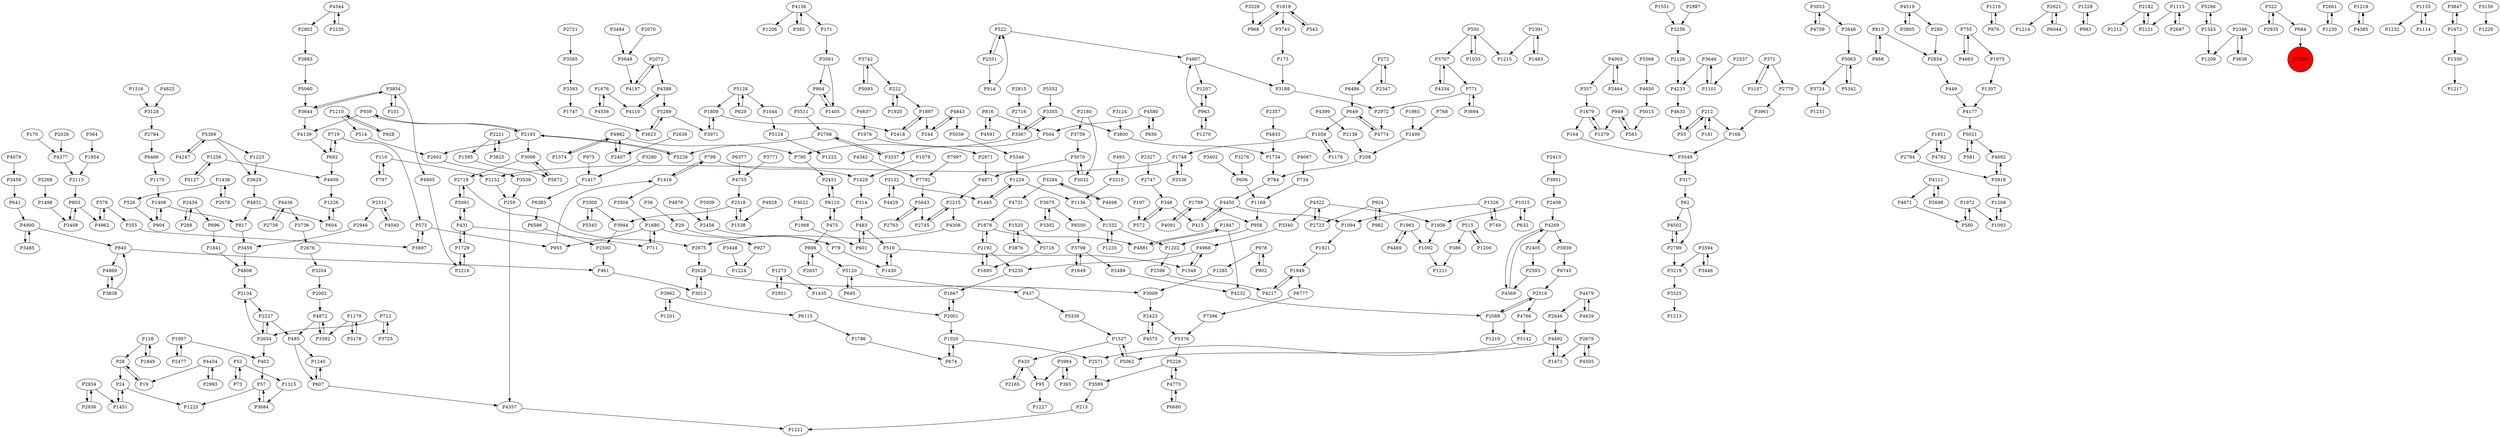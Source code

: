 digraph {
	P1748 -> P2152
	P4067 -> P734
	P1498 -> P3408
	P1921 -> P1949
	P2971 -> P4871
	P2215 -> P2745
	P168 -> P3549
	P3053 -> P4759
	P1256 -> P5127
	P3188 -> P2972
	P1315 -> P3684
	P4436 -> P2739
	P5062 -> P1527
	P3294 -> P4498
	P5142 -> P2571
	P4962 -> P378
	P6110 -> P475
	P2802 -> P3883
	P1007 -> P2477
	P6680 -> P4773
	P355 -> P3697
	P982 -> P924
	P4436 -> P3736
	P1975 -> P1307
	P1819 -> P3743
	P504 -> P3337
	P864 -> P5511
	P4575 -> P2423
	P4663 -> P755
	P4342 -> P7792
	P3594 -> P3219
	P2327 -> P2747
	P939 -> P2193
	P2946 -> P3459
	P975 -> P1417
	P3525 -> P1213
	P1240 -> P607
	P181 -> P212
	P1007 -> P402
	P2602 -> P3538
	P604 -> P1226
	P6486 -> P649
	P357 -> P1679
	P4502 -> P2799
	P1747 -> P3623
	P2657 -> P898
	P2088 -> P2516
	P3838 -> P840
	P4197 -> P2072
	P2002 -> P4872
	P1729 -> P2216
	P840 -> P461
	P515 -> P386
	P2192 -> P3230
	P2654 -> P2134
	P1574 -> P4982
	P1436 -> P526
	P1676 -> P4556
	P3648 -> P4197
	P1949 -> P4217
	P4825 -> P3128
	P5128 -> P1809
	P6110 -> P2451
	P4871 -> P2215
	P2134 -> P2227
	P2072 -> P4197
	P52 -> P1315
	P4377 -> P2113
	P5289 -> P3623
	P4544 -> P2802
	P364 -> P1954
	P5376 -> P5228
	P2763 -> P5643
	P2477 -> P1007
	P3302 -> P3675
	P4232 -> P2088
	P3883 -> P5060
	P816 -> P4591
	P1408 -> P904
	P5128 -> P1044
	P601 -> P483
	P1092 -> P1211
	P6777 -> P7396
	P4968 -> P3230
	P3646 -> P4233
	P1179 -> P3392
	P5643 -> P2745
	P1216 -> P976
	P3464 -> P4003
	P128 -> P28
	P607 -> P4357
	P1809 -> P2418
	P420 -> P2165
	P2993 -> P4454
	P2621 -> P1214
	P2227 -> P2654
	P1200 -> P515
	P4843 -> P5059
	P2934 -> P2936
	P1228 -> P983
	P6745 -> P2516
	P4833 -> P1734
	P3098 -> P2718
	P1897 -> P2418
	P2221 -> P1595
	P898 -> P2657
	P4872 -> P485
	P1235 -> P1332
	P6044 -> P2621
	P1551 -> P3256
	P712 -> P2654
	P1963 -> P4469
	P5093 -> P3742
	P2423 -> P5376
	P696 -> P1841
	P3504 -> P1680
	P2182 -> P2121
	P5060 -> P3644
	P1416 -> P3504
	P2423 -> P4575
	P5266 -> P1543
	P755 -> P1975
	P483 -> P601
	P2346 -> P3638
	P4217 -> P1949
	P5120 -> P437
	P3951 -> P2408
	P1897 -> P244
	P719 -> P573
	P1044 -> P5124
	P4556 -> P1676
	P128 -> P1849
	P2516 -> P4766
	P3589 -> P213
	P1020 -> P674
	P914 -> P522
	P449 -> P4177
	P1273 -> P1435
	P2456 -> P79
	P5021 -> P581
	P3644 -> P3954
	P4773 -> P6680
	P4637 -> P1976
	P1956 -> P1092
	P3458 -> P641
	P2227 -> P485
	P3707 -> P771
	P378 -> P4962
	P888 -> P813
	P4831 -> P817
	P2511 -> P4040
	P62 -> P2799
	P461 -> P3013
	P955 -> P1416
	P1734 -> P784
	P5568 -> P4650
	P1851 -> P2794
	P2621 -> P6044
	P1256 -> P4609
	P5716 -> P1695
	P95 -> P1227
	P4269 -> P4569
	P4650 -> P5015
	P2026 -> P4377
	P208 -> P784
	P5063 -> P3724
	P2193 -> P2602
	P2934 -> P1451
	P1729 -> P431
	P437 -> P5338
	P7997 -> P7792
	P4633 -> P55
	P1058 -> P1748
	P684 -> P1205
	P784 -> P4450
	P5226 -> P2193
	P2268 -> P1498
	P2798 -> P5226
	P3337 -> P2798
	P2799 -> P3219
	P816 -> P504
	P1680 -> P711
	P3013 -> P2628
	P272 -> P6486
	P101 -> P3954
	P4544 -> P2235
	P3742 -> P5093
	P949 -> P583
	P1548 -> P4968
	P24 -> P1225
	P2739 -> P4436
	P36 -> P29
	P5021 -> P4692
	P52 -> P73
	P1316 -> P3128
	P4692 -> P3918
	P1786 -> P674
	P2798 -> P3337
	P4766 -> P5142
	P1963 -> P1092
	P2661 -> P1230
	P2001 -> P1020
	P3961 -> P168
	P1527 -> P5062
	P4492 -> P1471
	P413 -> P4450
	P5124 -> P1222
	P1179 -> P3178
	P5511 -> P2798
	P3484 -> P3648
	P1223 -> P3629
	P4498 -> P3294
	P3962 -> P1201
	P3022 -> P1068
	P1543 -> P1209
	P3800 -> P1734
	P2551 -> P522
	P1849 -> P128
	P3053 -> P2648
	P4454 -> P2993
	P4831 -> P604
	P6500 -> P3798
	P2182 -> P1212
	P5059 -> P5346
	P649 -> P1058
	P3594 -> P3446
	P4843 -> P244
	P3697 -> P573
	P924 -> P982
	P2935 -> P322
	P3838 -> P4869
	P2346 -> P1209
	P3984 -> P365
	P244 -> P4843
	P3124 -> P3800
	P1676 -> P4110
	P371 -> P2770
	P3355 -> P3367
	P583 -> P949
	P798 -> P1416
	P1230 -> P2661
	P3393 -> P1747
	P1527 -> P420
	P902 -> P978
	P1680 -> P955
	P2408 -> P4269
	P322 -> P2935
	P1435 -> P2001
	P3805 -> P4519
	P649 -> P4774
	P5552 -> P3355
	P4388 -> P5289
	P3256 -> P2126
	P606 -> P1169
	P1332 -> P1202
	P1405 -> P864
	P522 -> P4907
	P2192 -> P1878
	P771 -> P2972
	P3798 -> P2489
	P580 -> P1972
	P5091 -> P2718
	P515 -> P1200
	P5228 -> P4773
	P4269 -> P5939
	P288 -> P2434
	P712 -> P3725
	P1429 -> P314
	P2571 -> P3589
	P1107 -> P371
	P5228 -> P3589
	P840 -> P4869
	P2518 -> P3944
	P4388 -> P4110
	P1430 -> P510
	P2180 -> P3759
	P1218 -> P4385
	P2413 -> P3951
	P3536 -> P1748
	P6383 -> P6586
	P1965 -> P2499
	P3918 -> P1208
	P1094 -> P1921
	P2193 -> P3098
	P2113 -> P803
	P2936 -> P2934
	P171 -> P3561
	P3448 -> P1224
	P3638 -> P2346
	P1155 -> P1232
	P798 -> P1429
	P1136 -> P1332
	P963 -> P4907
	P797 -> P110
	P62 -> P4502
	P2593 -> P4569
	P5015 -> P583
	P692 -> P4609
	P5389 -> P1223
	P1078 -> P1429
	P3954 -> P101
	P392 -> P4156
	P2072 -> P4388
	P924 -> P2723
	P2747 -> P348
	P4609 -> P1226
	P958 -> P1202
	P3684 -> P57
	P3847 -> P1672
	P3724 -> P1231
	P550 -> P1215
	P371 -> P1107
	P1533 -> P5716
	P1445 -> P1229
	P4872 -> P3392
	P1819 -> P968
	P1920 -> P222
	P1113 -> P2121
	P485 -> P607
	P6586 -> P2500
	P4869 -> P3838
	P3132 -> P4429
	P2451 -> P6110
	P348 -> P572
	P755 -> P4663
	P5342 -> P5063
	P1207 -> P963
	P475 -> P6110
	P2654 -> P2227
	P485 -> P1240
	P5643 -> P2763
	P2489 -> P4232
	P692 -> P719
	P420 -> P95
	P572 -> P348
	P550 -> P1033
	P3954 -> P3644
	P1954 -> P2113
	P3944 -> P2500
	P4003 -> P3464
	P695 -> P5120
	P4881 -> P1847
	P2646 -> P4492
	P1202 -> P2598
	P1679 -> P1279
	P1667 -> P2001
	P3736 -> P2676
	P4040 -> P2511
	P3408 -> P803
	P3032 -> P3070
	P1058 -> P1176
	P79 -> P1430
	P3367 -> P3355
	P543 -> P1819
	P3340 -> P4968
	P164 -> P3549
	P2215 -> P4308
	P3971 -> P1809
	P2987 -> P3256
	P1208 -> P1093
	P607 -> P1240
	P3984 -> P95
	P5063 -> P5342
	P348 -> P413
	P4003 -> P357
	P963 -> P1207
	P4429 -> P3132
	P1851 -> P4762
	P1847 -> P4881
	P1229 -> P1445
	P2511 -> P2946
	P4322 -> P3340
	P4774 -> P649
	P3771 -> P4755
	P2088 -> P1219
	P1020 -> P2571
	P2854 -> P449
	P3219 -> P3525
	P4454 -> P19
	P1799 -> P958
	P2718 -> P2675
	P4479 -> P2646
	P5346 -> P1229
	P3392 -> P4872
	P510 -> P1548
	P2216 -> P1729
	P2598 -> P4217
	P197 -> P572
	P2391 -> P1483
	P4334 -> P3707
	P386 -> P1211
	P573 -> P955
	P4976 -> P2456
	P2434 -> P696
	P3315 -> P1136
	P431 -> P1729
	P3798 -> P1649
	P1015 -> P1956
	P2676 -> P3204
	P1748 -> P3536
	P1649 -> P3798
	P5939 -> P6745
	P2500 -> P461
	P4982 -> P2407
	P29 -> P79
	P5127 -> P1256
	P2551 -> P914
	P1068 -> P601
	P813 -> P2854
	P2516 -> P2088
	P3204 -> P2002
	P110 -> P2152
	P4755 -> P2518
	P3230 -> P1667
	P1101 -> P3646
	P4177 -> P5021
	P280 -> P2854
	P1015 -> P632
	P1949 -> P6777
	P1326 -> P749
	P5389 -> P4247
	P1672 -> P3847
	P4762 -> P1851
	P4982 -> P1574
	P1170 -> P1408
	P2639 -> P2407
	P1538 -> P2518
	P2718 -> P5091
	P4900 -> P840
	P57 -> P1225
	P734 -> P1169
	P1326 -> P1094
	P2193 -> P939
	P1847 -> P4232
	P1543 -> P5266
	P1595 -> P5672
	P522 -> P2551
	P1451 -> P24
	P6466 -> P1170
	P2799 -> P4502
	P1176 -> P1058
	P28 -> P19
	P402 -> P57
	P629 -> P5128
	P2679 -> P4505
	P213 -> P1221
	P4111 -> P2698
	P3954 -> P4905
	P1226 -> P604
	P3150 -> P1220
	P1695 -> P2192
	P1878 -> P2192
	P314 -> P483
	P6115 -> P1786
	P3528 -> P968
	P322 -> P684
	P1416 -> P798
	P4091 -> P1799
	P2951 -> P1273
	P573 -> P3697
	P3294 -> P4721
	P3485 -> P4900
	P768 -> P2499
	P2687 -> P1113
	P2499 -> P208
	P2192 -> P1695
	P5338 -> P1527
	P2180 -> P3032
	P2698 -> P4111
	P4580 -> P504
	P526 -> P904
	P2537 -> P1101
	P7396 -> P5376
	P1483 -> P2391
	P978 -> P902
	P2648 -> P5063
	P4759 -> P3053
	P3070 -> P4871
	P3743 -> P173
	P978 -> P1285
	P4773 -> P5228
	P5289 -> P3971
	P3675 -> P3302
	P4450 -> P413
	P2405 -> P2593
	P1114 -> P1155
	P2221 -> P3825
	P1033 -> P550
	P3459 -> P4808
	P1436 -> P2678
	P3707 -> P4334
	P4905 -> P2216
	P4079 -> P3458
	P3962 -> P6115
	P817 -> P3459
	P581 -> P5021
	P3300 -> P5345
	P1201 -> P3962
	P1332 -> P1235
	P864 -> P1405
	P4322 -> P2723
	P4110 -> P4388
	P939 -> P4139
	P28 -> P24
	P656 -> P4580
	P3742 -> P222
	P4907 -> P1207
	P4156 -> P392
	P493 -> P3315
	P510 -> P1430
	P3825 -> P2221
	P1229 -> P1136
	P4156 -> P1206
	P4519 -> P3805
	P2001 -> P1667
	P3694 -> P771
	P3561 -> P1405
	P1169 -> P958
	P5120 -> P695
	P4322 -> P1956
	P898 -> P5120
	P927 -> P1224
	P983 -> P1228
	P2138 -> P208
	P19 -> P28
	P1533 -> P3876
	P1878 -> P4881
	P475 -> P898
	P1408 -> P817
	P2972 -> P4774
	P212 -> P181
	P3098 -> P5672
	P2152 -> P259
	P949 -> P1279
	P4591 -> P816
	P514 -> P2602
	P1285 -> P3009
	P1210 -> P514
	P4399 -> P2138
	P2716 -> P3367
	P222 -> P1897
	P2679 -> P1471
	P3644 -> P4139
	P170 -> P4377
	P3402 -> P606
	P110 -> P797
	P4247 -> P5389
	P813 -> P888
	P1976 -> P2971
	P3276 -> P606
	P431 -> P711
	P4808 -> P2134
	P2723 -> P4322
	P1799 -> P4091
	P5389 -> P3629
	P1679 -> P164
	P4519 -> P280
	P3561 -> P864
	P4269 -> P2405
	P3367 -> P790
	P963 -> P1270
	P1972 -> P580
	P790 -> P2451
	P4721 -> P1878
	P317 -> P62
	P1270 -> P963
	P749 -> P1326
	P2721 -> P3565
	P1841 -> P4808
	P4907 -> P3188
	P4505 -> P2679
	P2678 -> P1436
	P5009 -> P2456
	P1279 -> P1679
	P2418 -> P1897
	P3132 -> P1445
	P4928 -> P1538
	P1819 -> P543
	P173 -> P3188
	P73 -> P52
	P1093 -> P1208
	P5091 -> P431
	P2193 -> P5226
	P2784 -> P6466
	P3128 -> P2784
	P3876 -> P1533
	P3009 -> P2423
	P4671 -> P580
	P2628 -> P3013
	P803 -> P3408
	P24 -> P1451
	P483 -> P510
	P2391 -> P1215
	P4569 -> P4269
	P968 -> P1819
	P2407 -> P4982
	P2070 -> P3648
	P7792 -> P5643
	P222 -> P1920
	P272 -> P2347
	P3623 -> P5289
	P4492 -> P5062
	P3355 -> P3800
	P3280 -> P1417
	P365 -> P3984
	P1273 -> P2951
	P3070 -> P3032
	P803 -> P4962
	P4982 -> P790
	P4111 -> P4671
	P1155 -> P1114
	P1210 -> P928
	P1113 -> P2687
	P1972 -> P1093
	P2347 -> P272
	P2815 -> P2716
	P4639 -> P4479
	P771 -> P3694
	P57 -> P3684
	P4357 -> P1221
	P1471 -> P4492
	P4450 -> P1094
	P3446 -> P3594
	P1417 -> P6383
	P212 -> P55
	P4139 -> P692
	P719 -> P692
	P4479 -> P4639
	P5128 -> P629
	P976 -> P1216
	P2434 -> P288
	P6377 -> P4755
	P2654 -> P402
	P2770 -> P3961
	P3759 -> P3070
	P3725 -> P712
	P2518 -> P1538
	P2235 -> P4544
	P4900 -> P3485
	P2745 -> P2215
	P259 -> P4357
	P431 -> P5091
	P2126 -> P4233
	P3675 -> P6500
	P4968 -> P1548
	P3565 -> P3393
	P4156 -> P171
	P212 -> P168
	P3178 -> P1179
	P1307 -> P4177
	P674 -> P1020
	P3646 -> P1101
	P1680 -> P927
	P4233 -> P4633
	P2121 -> P2182
	P3629 -> P4831
	P550 -> P3707
	P928 -> P1210
	P711 -> P1680
	P5345 -> P3300
	P2675 -> P2628
	P3918 -> P4692
	P4580 -> P656
	P1809 -> P3971
	P2165 -> P420
	P55 -> P212
	P641 -> P4900
	P4469 -> P1963
	P4385 -> P1218
	P1330 -> P1217
	P3549 -> P317
	P378 -> P355
	P3538 -> P259
	P2357 -> P4833
	P2794 -> P3918
	P5672 -> P3098
	P632 -> P1015
	P2628 -> P3009
	P1672 -> P1330
	P4308 -> P2675
	P3300 -> P3944
	P904 -> P1408
	P1205 [shape=circle]
	P1205 [style=filled]
	P1205 [fillcolor=red]
}